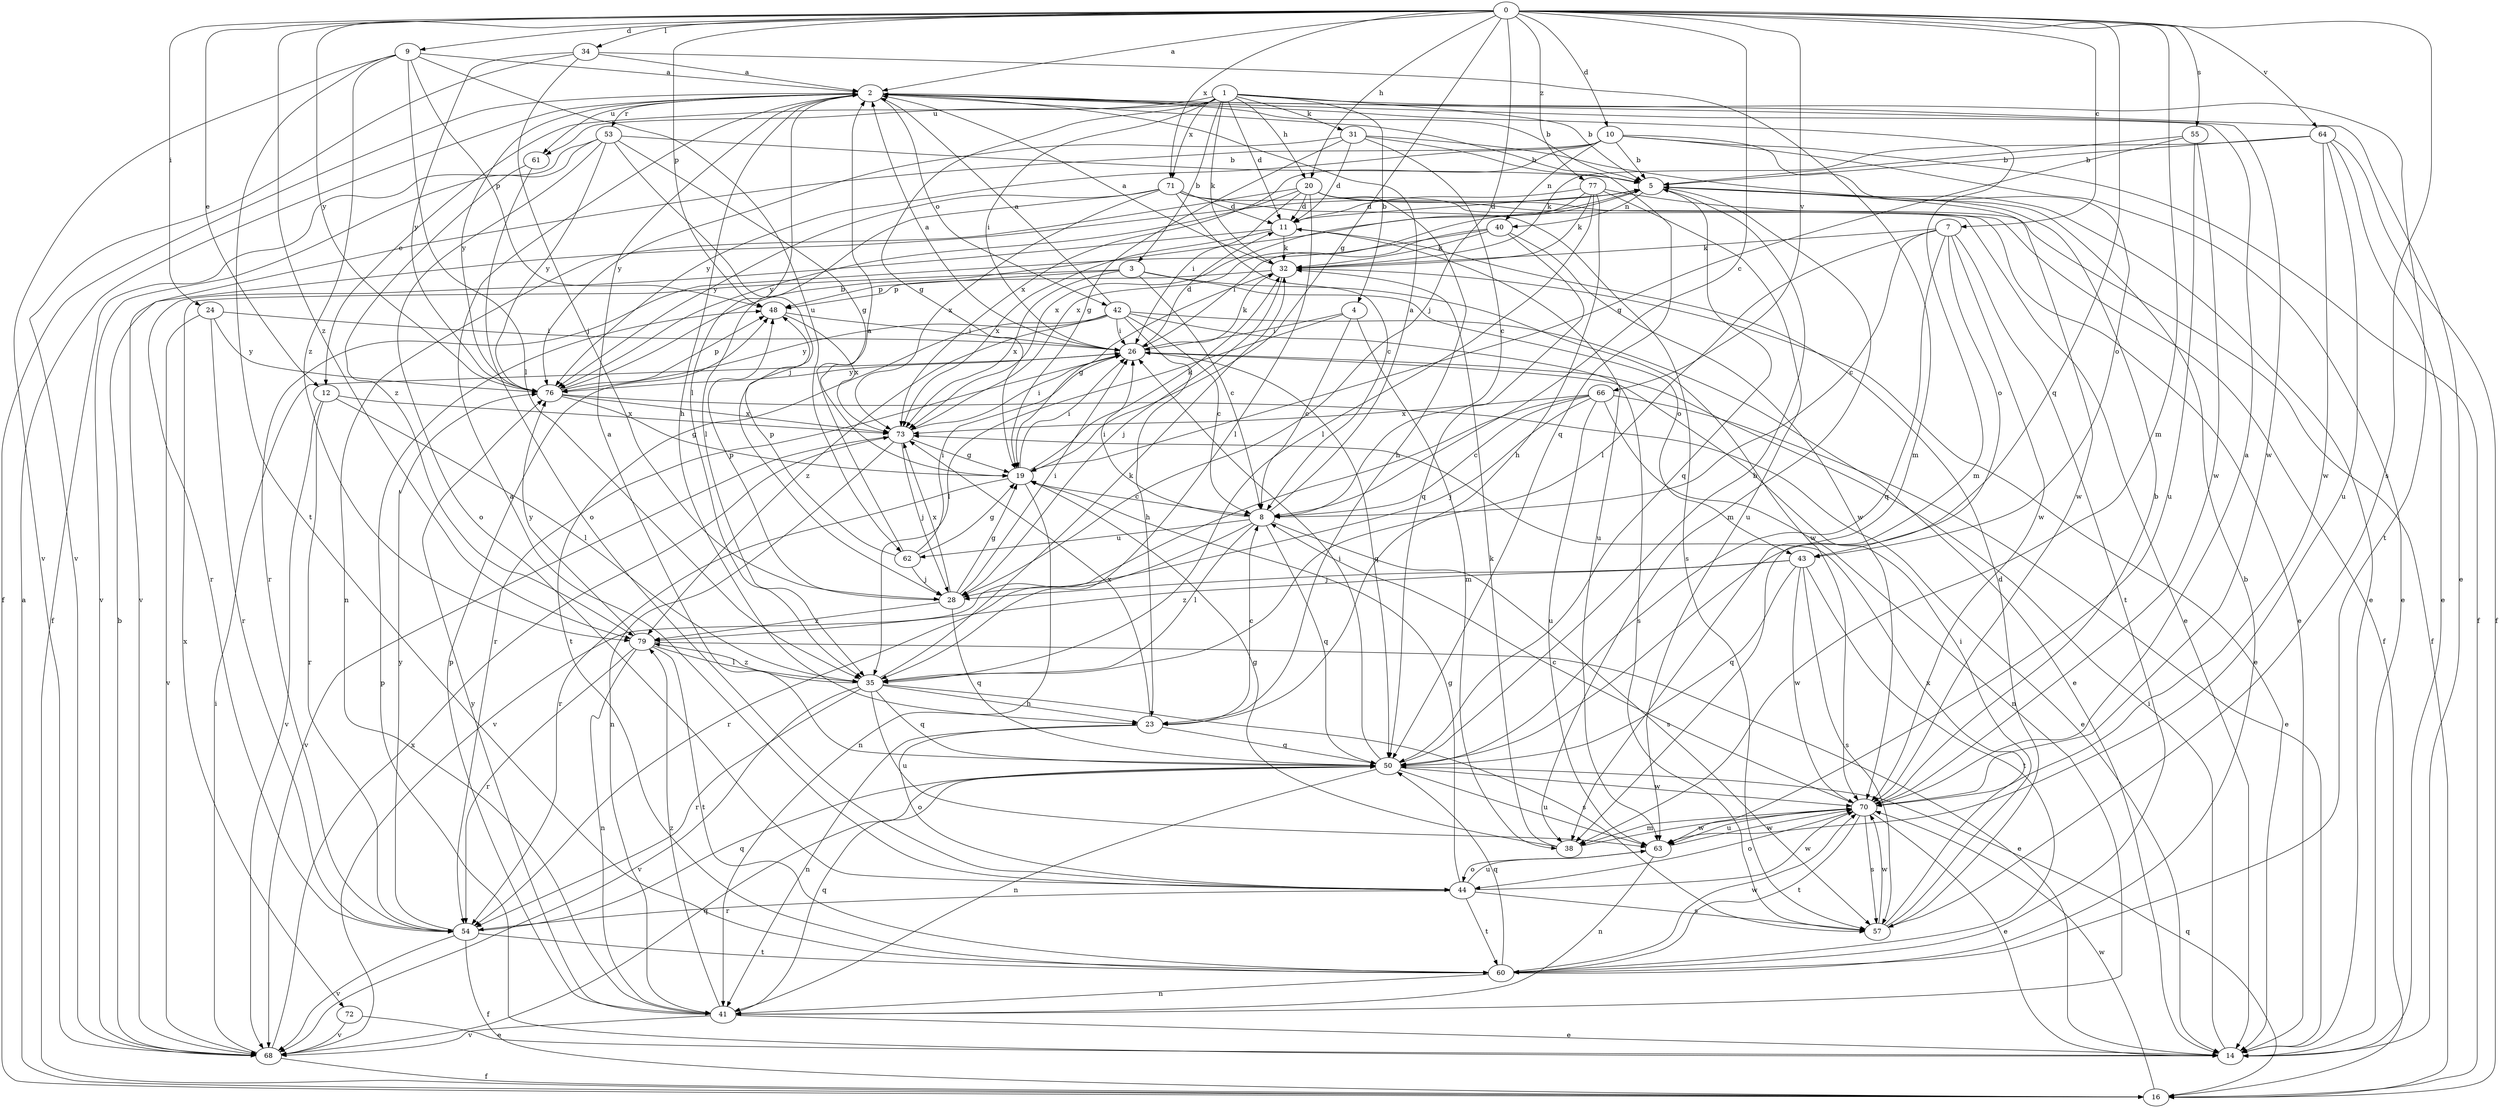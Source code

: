 strict digraph  {
0;
1;
2;
3;
4;
5;
7;
8;
9;
10;
11;
12;
14;
16;
19;
20;
23;
24;
26;
28;
31;
32;
34;
35;
38;
40;
41;
42;
43;
44;
48;
50;
53;
54;
55;
57;
60;
61;
62;
63;
64;
66;
68;
70;
71;
72;
73;
76;
77;
79;
0 -> 2  [label=a];
0 -> 7  [label=c];
0 -> 8  [label=c];
0 -> 9  [label=d];
0 -> 10  [label=d];
0 -> 12  [label=e];
0 -> 19  [label=g];
0 -> 20  [label=h];
0 -> 24  [label=i];
0 -> 28  [label=j];
0 -> 34  [label=l];
0 -> 38  [label=m];
0 -> 48  [label=p];
0 -> 50  [label=q];
0 -> 55  [label=s];
0 -> 57  [label=s];
0 -> 64  [label=v];
0 -> 66  [label=v];
0 -> 71  [label=x];
0 -> 76  [label=y];
0 -> 77  [label=z];
0 -> 79  [label=z];
1 -> 3  [label=b];
1 -> 4  [label=b];
1 -> 5  [label=b];
1 -> 11  [label=d];
1 -> 12  [label=e];
1 -> 19  [label=g];
1 -> 20  [label=h];
1 -> 26  [label=i];
1 -> 31  [label=k];
1 -> 32  [label=k];
1 -> 60  [label=t];
1 -> 61  [label=u];
1 -> 71  [label=x];
2 -> 5  [label=b];
2 -> 14  [label=e];
2 -> 16  [label=f];
2 -> 23  [label=h];
2 -> 35  [label=l];
2 -> 38  [label=m];
2 -> 42  [label=o];
2 -> 50  [label=q];
2 -> 53  [label=r];
2 -> 61  [label=u];
2 -> 70  [label=w];
2 -> 76  [label=y];
3 -> 8  [label=c];
3 -> 43  [label=o];
3 -> 48  [label=p];
3 -> 70  [label=w];
3 -> 72  [label=x];
3 -> 73  [label=x];
4 -> 8  [label=c];
4 -> 26  [label=i];
4 -> 35  [label=l];
4 -> 38  [label=m];
5 -> 11  [label=d];
5 -> 38  [label=m];
5 -> 40  [label=n];
5 -> 50  [label=q];
5 -> 70  [label=w];
5 -> 73  [label=x];
7 -> 8  [label=c];
7 -> 32  [label=k];
7 -> 35  [label=l];
7 -> 43  [label=o];
7 -> 50  [label=q];
7 -> 60  [label=t];
7 -> 70  [label=w];
8 -> 2  [label=a];
8 -> 26  [label=i];
8 -> 35  [label=l];
8 -> 50  [label=q];
8 -> 54  [label=r];
8 -> 57  [label=s];
8 -> 62  [label=u];
9 -> 2  [label=a];
9 -> 35  [label=l];
9 -> 48  [label=p];
9 -> 60  [label=t];
9 -> 62  [label=u];
9 -> 68  [label=v];
9 -> 79  [label=z];
10 -> 5  [label=b];
10 -> 14  [label=e];
10 -> 16  [label=f];
10 -> 40  [label=n];
10 -> 43  [label=o];
10 -> 68  [label=v];
10 -> 73  [label=x];
10 -> 76  [label=y];
11 -> 32  [label=k];
11 -> 54  [label=r];
11 -> 63  [label=u];
11 -> 73  [label=x];
12 -> 35  [label=l];
12 -> 54  [label=r];
12 -> 68  [label=v];
12 -> 73  [label=x];
14 -> 26  [label=i];
14 -> 48  [label=p];
16 -> 2  [label=a];
16 -> 50  [label=q];
16 -> 70  [label=w];
19 -> 8  [label=c];
19 -> 26  [label=i];
19 -> 32  [label=k];
19 -> 41  [label=n];
19 -> 54  [label=r];
20 -> 11  [label=d];
20 -> 14  [label=e];
20 -> 16  [label=f];
20 -> 23  [label=h];
20 -> 26  [label=i];
20 -> 35  [label=l];
20 -> 41  [label=n];
20 -> 76  [label=y];
23 -> 8  [label=c];
23 -> 41  [label=n];
23 -> 44  [label=o];
23 -> 50  [label=q];
23 -> 73  [label=x];
24 -> 26  [label=i];
24 -> 54  [label=r];
24 -> 68  [label=v];
24 -> 76  [label=y];
26 -> 2  [label=a];
26 -> 11  [label=d];
26 -> 32  [label=k];
26 -> 50  [label=q];
26 -> 54  [label=r];
26 -> 76  [label=y];
28 -> 19  [label=g];
28 -> 26  [label=i];
28 -> 48  [label=p];
28 -> 50  [label=q];
28 -> 73  [label=x];
28 -> 79  [label=z];
31 -> 5  [label=b];
31 -> 8  [label=c];
31 -> 11  [label=d];
31 -> 14  [label=e];
31 -> 19  [label=g];
31 -> 76  [label=y];
32 -> 2  [label=a];
32 -> 14  [label=e];
32 -> 19  [label=g];
32 -> 28  [label=j];
32 -> 48  [label=p];
34 -> 2  [label=a];
34 -> 28  [label=j];
34 -> 38  [label=m];
34 -> 68  [label=v];
34 -> 76  [label=y];
35 -> 23  [label=h];
35 -> 32  [label=k];
35 -> 50  [label=q];
35 -> 54  [label=r];
35 -> 57  [label=s];
35 -> 63  [label=u];
35 -> 68  [label=v];
35 -> 79  [label=z];
38 -> 19  [label=g];
38 -> 32  [label=k];
38 -> 70  [label=w];
40 -> 26  [label=i];
40 -> 32  [label=k];
40 -> 50  [label=q];
40 -> 54  [label=r];
40 -> 70  [label=w];
41 -> 14  [label=e];
41 -> 48  [label=p];
41 -> 50  [label=q];
41 -> 68  [label=v];
41 -> 76  [label=y];
41 -> 79  [label=z];
42 -> 2  [label=a];
42 -> 8  [label=c];
42 -> 14  [label=e];
42 -> 23  [label=h];
42 -> 26  [label=i];
42 -> 57  [label=s];
42 -> 60  [label=t];
42 -> 76  [label=y];
42 -> 79  [label=z];
43 -> 28  [label=j];
43 -> 50  [label=q];
43 -> 57  [label=s];
43 -> 60  [label=t];
43 -> 70  [label=w];
43 -> 79  [label=z];
44 -> 2  [label=a];
44 -> 19  [label=g];
44 -> 54  [label=r];
44 -> 57  [label=s];
44 -> 60  [label=t];
44 -> 63  [label=u];
44 -> 70  [label=w];
48 -> 26  [label=i];
48 -> 73  [label=x];
50 -> 2  [label=a];
50 -> 5  [label=b];
50 -> 26  [label=i];
50 -> 41  [label=n];
50 -> 63  [label=u];
50 -> 70  [label=w];
53 -> 5  [label=b];
53 -> 16  [label=f];
53 -> 19  [label=g];
53 -> 28  [label=j];
53 -> 44  [label=o];
53 -> 68  [label=v];
53 -> 76  [label=y];
54 -> 16  [label=f];
54 -> 50  [label=q];
54 -> 60  [label=t];
54 -> 68  [label=v];
54 -> 76  [label=y];
55 -> 5  [label=b];
55 -> 19  [label=g];
55 -> 63  [label=u];
55 -> 70  [label=w];
57 -> 11  [label=d];
57 -> 26  [label=i];
57 -> 70  [label=w];
57 -> 73  [label=x];
60 -> 5  [label=b];
60 -> 41  [label=n];
60 -> 50  [label=q];
60 -> 70  [label=w];
61 -> 44  [label=o];
61 -> 79  [label=z];
62 -> 2  [label=a];
62 -> 19  [label=g];
62 -> 26  [label=i];
62 -> 28  [label=j];
62 -> 48  [label=p];
63 -> 41  [label=n];
63 -> 44  [label=o];
63 -> 70  [label=w];
64 -> 5  [label=b];
64 -> 14  [label=e];
64 -> 16  [label=f];
64 -> 32  [label=k];
64 -> 63  [label=u];
64 -> 70  [label=w];
66 -> 8  [label=c];
66 -> 14  [label=e];
66 -> 28  [label=j];
66 -> 41  [label=n];
66 -> 63  [label=u];
66 -> 68  [label=v];
66 -> 73  [label=x];
68 -> 5  [label=b];
68 -> 16  [label=f];
68 -> 26  [label=i];
68 -> 50  [label=q];
68 -> 73  [label=x];
70 -> 2  [label=a];
70 -> 5  [label=b];
70 -> 8  [label=c];
70 -> 14  [label=e];
70 -> 38  [label=m];
70 -> 44  [label=o];
70 -> 57  [label=s];
70 -> 60  [label=t];
70 -> 63  [label=u];
71 -> 8  [label=c];
71 -> 11  [label=d];
71 -> 14  [label=e];
71 -> 35  [label=l];
71 -> 57  [label=s];
71 -> 73  [label=x];
71 -> 76  [label=y];
72 -> 14  [label=e];
72 -> 68  [label=v];
73 -> 19  [label=g];
73 -> 26  [label=i];
73 -> 28  [label=j];
73 -> 41  [label=n];
73 -> 68  [label=v];
76 -> 5  [label=b];
76 -> 14  [label=e];
76 -> 19  [label=g];
76 -> 48  [label=p];
76 -> 73  [label=x];
77 -> 11  [label=d];
77 -> 16  [label=f];
77 -> 23  [label=h];
77 -> 32  [label=k];
77 -> 35  [label=l];
77 -> 63  [label=u];
77 -> 73  [label=x];
79 -> 14  [label=e];
79 -> 35  [label=l];
79 -> 41  [label=n];
79 -> 54  [label=r];
79 -> 60  [label=t];
79 -> 76  [label=y];
}
